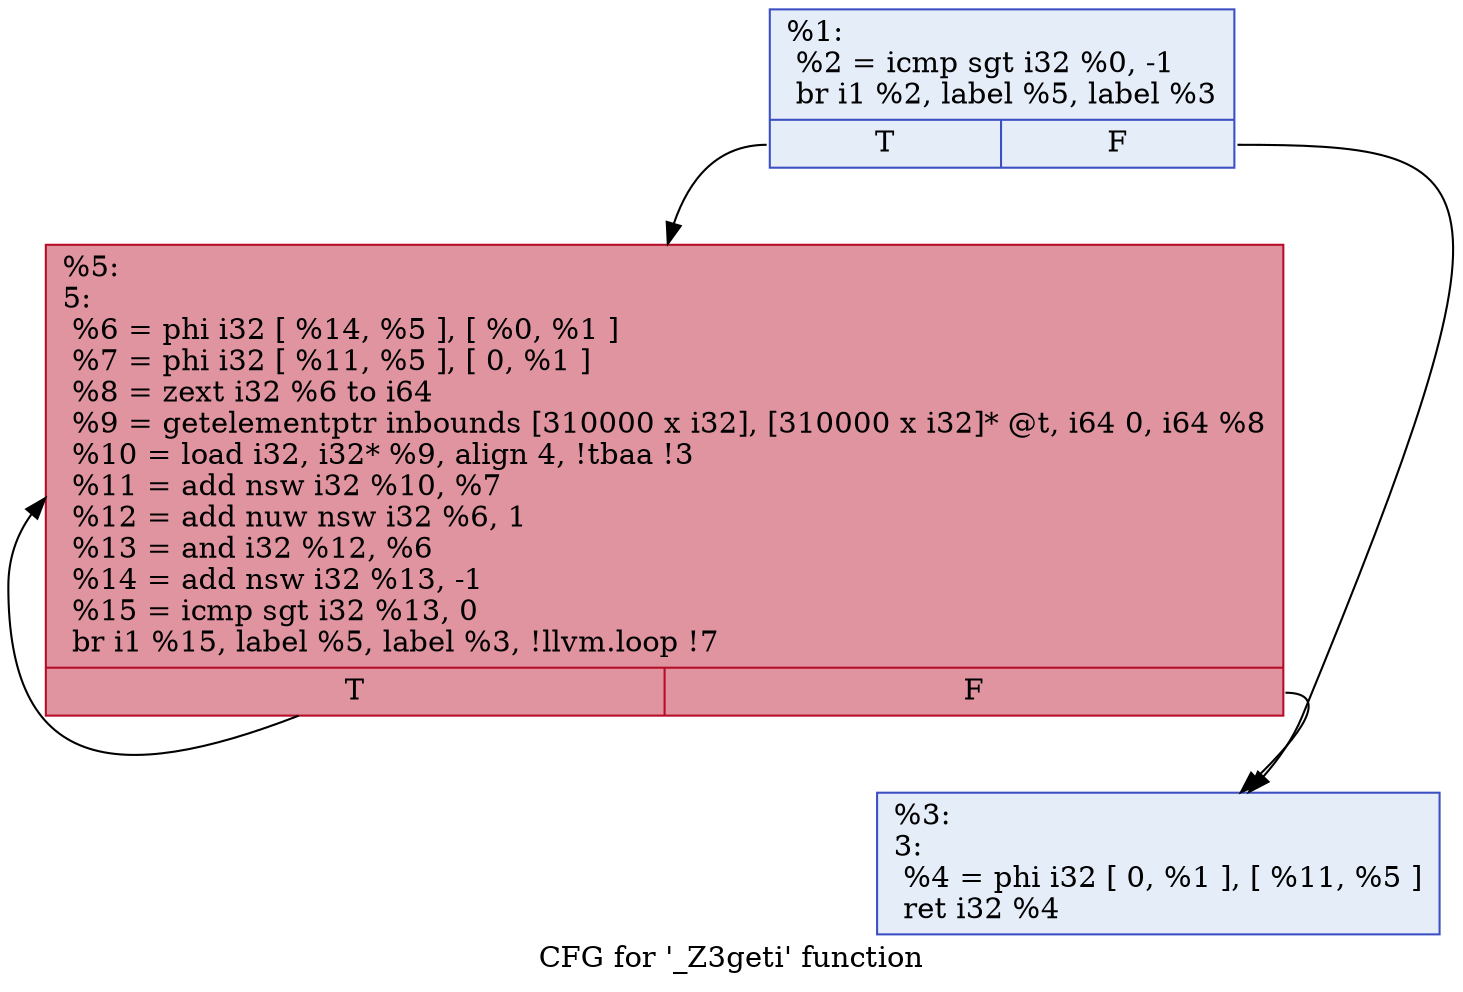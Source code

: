 digraph "CFG for '_Z3geti' function" {
	label="CFG for '_Z3geti' function";

	Node0x55e203bb2b10 [shape=record,color="#3d50c3ff", style=filled, fillcolor="#c5d6f270",label="{%1:\l  %2 = icmp sgt i32 %0, -1\l  br i1 %2, label %5, label %3\l|{<s0>T|<s1>F}}"];
	Node0x55e203bb2b10:s0 -> Node0x55e203bb2c90;
	Node0x55e203bb2b10:s1 -> Node0x55e203bb2ce0;
	Node0x55e203bb2ce0 [shape=record,color="#3d50c3ff", style=filled, fillcolor="#c5d6f270",label="{%3:\l3:                                                \l  %4 = phi i32 [ 0, %1 ], [ %11, %5 ]\l  ret i32 %4\l}"];
	Node0x55e203bb2c90 [shape=record,color="#b70d28ff", style=filled, fillcolor="#b70d2870",label="{%5:\l5:                                                \l  %6 = phi i32 [ %14, %5 ], [ %0, %1 ]\l  %7 = phi i32 [ %11, %5 ], [ 0, %1 ]\l  %8 = zext i32 %6 to i64\l  %9 = getelementptr inbounds [310000 x i32], [310000 x i32]* @t, i64 0, i64 %8\l  %10 = load i32, i32* %9, align 4, !tbaa !3\l  %11 = add nsw i32 %10, %7\l  %12 = add nuw nsw i32 %6, 1\l  %13 = and i32 %12, %6\l  %14 = add nsw i32 %13, -1\l  %15 = icmp sgt i32 %13, 0\l  br i1 %15, label %5, label %3, !llvm.loop !7\l|{<s0>T|<s1>F}}"];
	Node0x55e203bb2c90:s0 -> Node0x55e203bb2c90;
	Node0x55e203bb2c90:s1 -> Node0x55e203bb2ce0;
}

